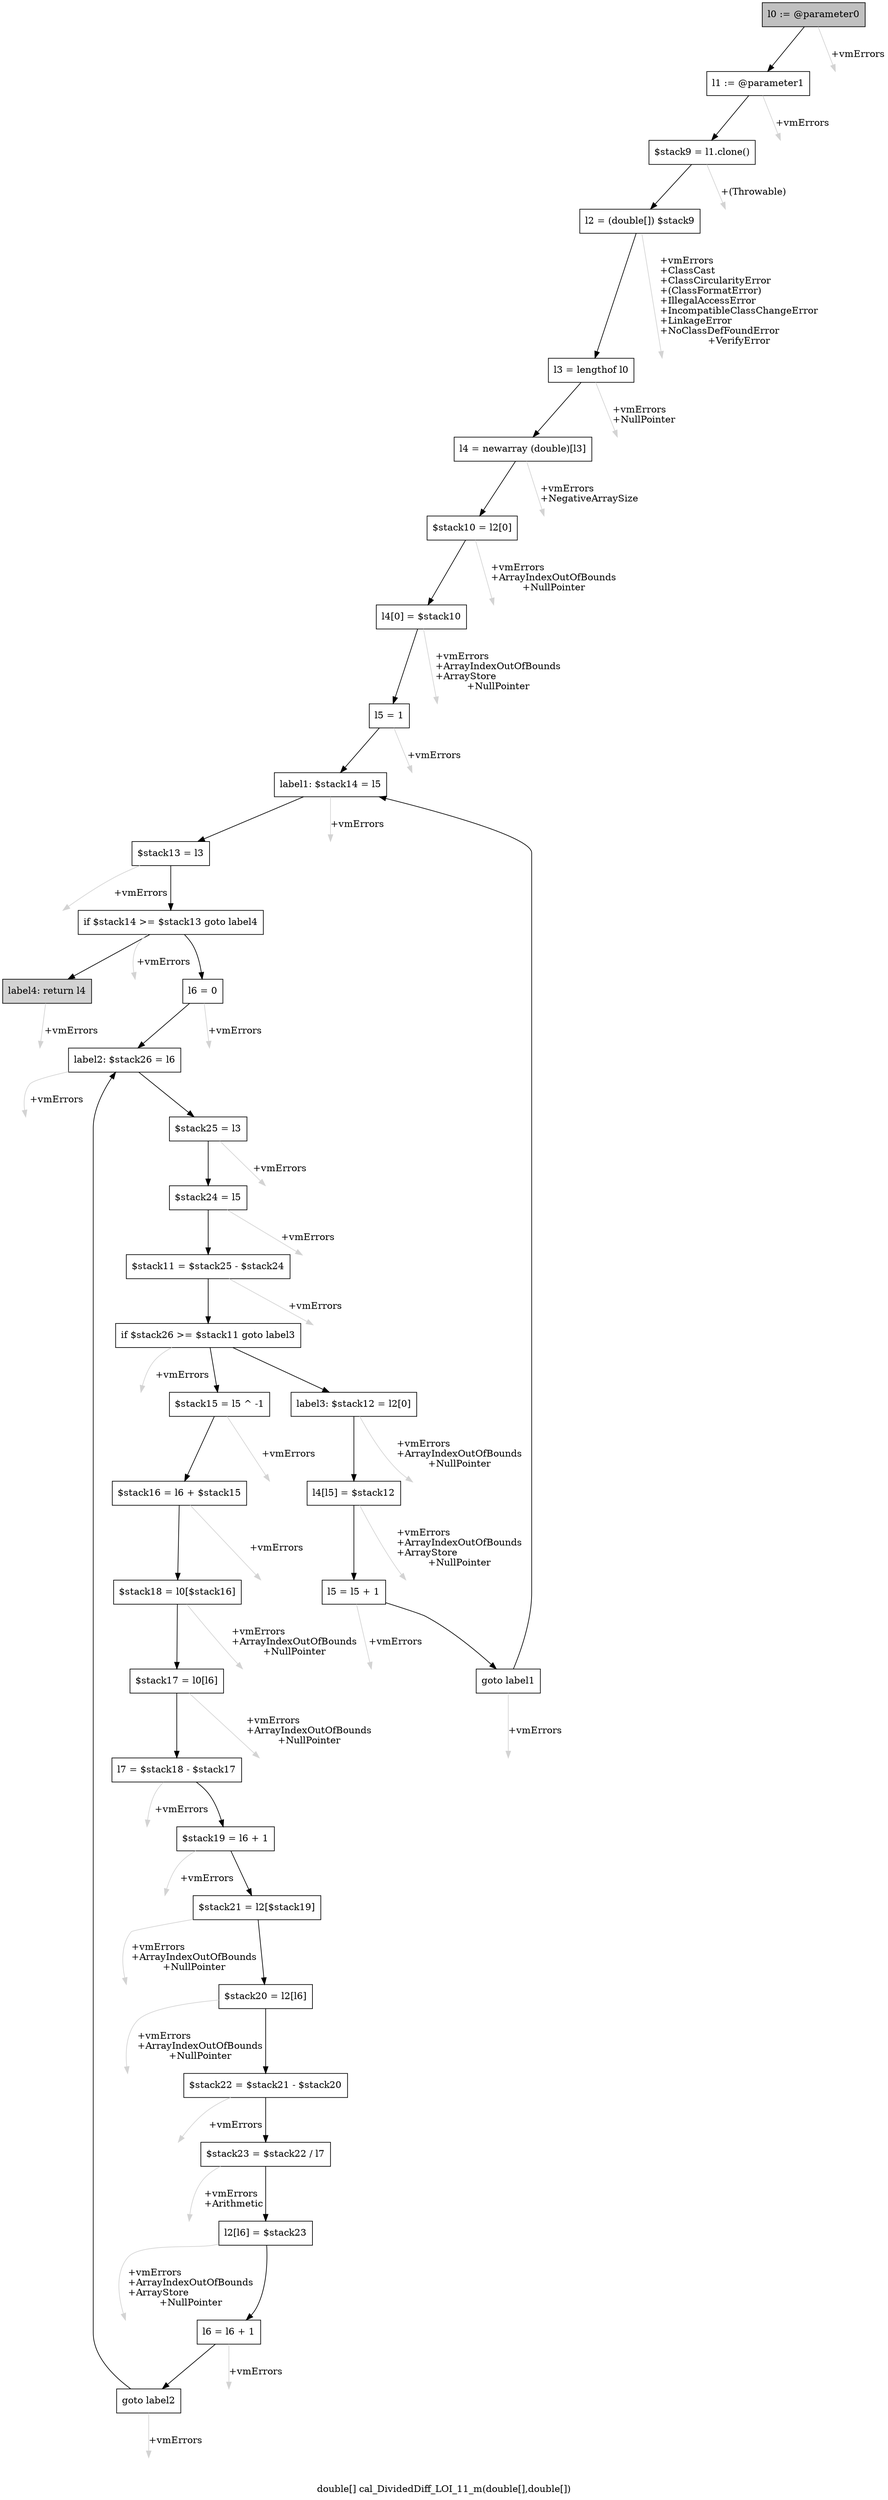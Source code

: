 digraph "double[] cal_DividedDiff_LOI_11_m(double[],double[])" {
    label="double[] cal_DividedDiff_LOI_11_m(double[],double[])";
    node [shape=box];
    "0" [style=filled,fillcolor=gray,label="l0 := @parameter0",];
    "1" [label="l1 := @parameter1",];
    "0"->"1" [color=black,];
    "36" [style=invis,label="Esc",];
    "0"->"36" [color=lightgray,label="\l+vmErrors",];
    "2" [label="$stack9 = l1.clone()",];
    "1"->"2" [color=black,];
    "37" [style=invis,label="Esc",];
    "1"->"37" [color=lightgray,label="\l+vmErrors",];
    "3" [label="l2 = (double[]) $stack9",];
    "2"->"3" [color=black,];
    "38" [style=invis,label="Esc",];
    "2"->"38" [color=lightgray,label="\l+(Throwable)",];
    "4" [label="l3 = lengthof l0",];
    "3"->"4" [color=black,];
    "39" [style=invis,label="Esc",];
    "3"->"39" [color=lightgray,label="\l+vmErrors\l+ClassCast\l+ClassCircularityError\l+(ClassFormatError)\l+IllegalAccessError\l+IncompatibleClassChangeError\l+LinkageError\l+NoClassDefFoundError\l+VerifyError",];
    "5" [label="l4 = newarray (double)[l3]",];
    "4"->"5" [color=black,];
    "40" [style=invis,label="Esc",];
    "4"->"40" [color=lightgray,label="\l+vmErrors\l+NullPointer",];
    "6" [label="$stack10 = l2[0]",];
    "5"->"6" [color=black,];
    "41" [style=invis,label="Esc",];
    "5"->"41" [color=lightgray,label="\l+vmErrors\l+NegativeArraySize",];
    "7" [label="l4[0] = $stack10",];
    "6"->"7" [color=black,];
    "42" [style=invis,label="Esc",];
    "6"->"42" [color=lightgray,label="\l+vmErrors\l+ArrayIndexOutOfBounds\l+NullPointer",];
    "8" [label="l5 = 1",];
    "7"->"8" [color=black,];
    "43" [style=invis,label="Esc",];
    "7"->"43" [color=lightgray,label="\l+vmErrors\l+ArrayIndexOutOfBounds\l+ArrayStore\l+NullPointer",];
    "9" [label="label1: $stack14 = l5",];
    "8"->"9" [color=black,];
    "44" [style=invis,label="Esc",];
    "8"->"44" [color=lightgray,label="\l+vmErrors",];
    "10" [label="$stack13 = l3",];
    "9"->"10" [color=black,];
    "45" [style=invis,label="Esc",];
    "9"->"45" [color=lightgray,label="\l+vmErrors",];
    "11" [label="if $stack14 >= $stack13 goto label4",];
    "10"->"11" [color=black,];
    "46" [style=invis,label="Esc",];
    "10"->"46" [color=lightgray,label="\l+vmErrors",];
    "12" [label="l6 = 0",];
    "11"->"12" [color=black,];
    "35" [style=filled,fillcolor=lightgray,label="label4: return l4",];
    "11"->"35" [color=black,];
    "47" [style=invis,label="Esc",];
    "11"->"47" [color=lightgray,label="\l+vmErrors",];
    "13" [label="label2: $stack26 = l6",];
    "12"->"13" [color=black,];
    "48" [style=invis,label="Esc",];
    "12"->"48" [color=lightgray,label="\l+vmErrors",];
    "14" [label="$stack25 = l3",];
    "13"->"14" [color=black,];
    "49" [style=invis,label="Esc",];
    "13"->"49" [color=lightgray,label="\l+vmErrors",];
    "15" [label="$stack24 = l5",];
    "14"->"15" [color=black,];
    "50" [style=invis,label="Esc",];
    "14"->"50" [color=lightgray,label="\l+vmErrors",];
    "16" [label="$stack11 = $stack25 - $stack24",];
    "15"->"16" [color=black,];
    "51" [style=invis,label="Esc",];
    "15"->"51" [color=lightgray,label="\l+vmErrors",];
    "17" [label="if $stack26 >= $stack11 goto label3",];
    "16"->"17" [color=black,];
    "52" [style=invis,label="Esc",];
    "16"->"52" [color=lightgray,label="\l+vmErrors",];
    "18" [label="$stack15 = l5 ^ -1",];
    "17"->"18" [color=black,];
    "31" [label="label3: $stack12 = l2[0]",];
    "17"->"31" [color=black,];
    "53" [style=invis,label="Esc",];
    "17"->"53" [color=lightgray,label="\l+vmErrors",];
    "19" [label="$stack16 = l6 + $stack15",];
    "18"->"19" [color=black,];
    "54" [style=invis,label="Esc",];
    "18"->"54" [color=lightgray,label="\l+vmErrors",];
    "20" [label="$stack18 = l0[$stack16]",];
    "19"->"20" [color=black,];
    "55" [style=invis,label="Esc",];
    "19"->"55" [color=lightgray,label="\l+vmErrors",];
    "21" [label="$stack17 = l0[l6]",];
    "20"->"21" [color=black,];
    "56" [style=invis,label="Esc",];
    "20"->"56" [color=lightgray,label="\l+vmErrors\l+ArrayIndexOutOfBounds\l+NullPointer",];
    "22" [label="l7 = $stack18 - $stack17",];
    "21"->"22" [color=black,];
    "57" [style=invis,label="Esc",];
    "21"->"57" [color=lightgray,label="\l+vmErrors\l+ArrayIndexOutOfBounds\l+NullPointer",];
    "23" [label="$stack19 = l6 + 1",];
    "22"->"23" [color=black,];
    "58" [style=invis,label="Esc",];
    "22"->"58" [color=lightgray,label="\l+vmErrors",];
    "24" [label="$stack21 = l2[$stack19]",];
    "23"->"24" [color=black,];
    "59" [style=invis,label="Esc",];
    "23"->"59" [color=lightgray,label="\l+vmErrors",];
    "25" [label="$stack20 = l2[l6]",];
    "24"->"25" [color=black,];
    "60" [style=invis,label="Esc",];
    "24"->"60" [color=lightgray,label="\l+vmErrors\l+ArrayIndexOutOfBounds\l+NullPointer",];
    "26" [label="$stack22 = $stack21 - $stack20",];
    "25"->"26" [color=black,];
    "61" [style=invis,label="Esc",];
    "25"->"61" [color=lightgray,label="\l+vmErrors\l+ArrayIndexOutOfBounds\l+NullPointer",];
    "27" [label="$stack23 = $stack22 / l7",];
    "26"->"27" [color=black,];
    "62" [style=invis,label="Esc",];
    "26"->"62" [color=lightgray,label="\l+vmErrors",];
    "28" [label="l2[l6] = $stack23",];
    "27"->"28" [color=black,];
    "63" [style=invis,label="Esc",];
    "27"->"63" [color=lightgray,label="\l+vmErrors\l+Arithmetic",];
    "29" [label="l6 = l6 + 1",];
    "28"->"29" [color=black,];
    "64" [style=invis,label="Esc",];
    "28"->"64" [color=lightgray,label="\l+vmErrors\l+ArrayIndexOutOfBounds\l+ArrayStore\l+NullPointer",];
    "30" [label="goto label2",];
    "29"->"30" [color=black,];
    "65" [style=invis,label="Esc",];
    "29"->"65" [color=lightgray,label="\l+vmErrors",];
    "30"->"13" [color=black,];
    "66" [style=invis,label="Esc",];
    "30"->"66" [color=lightgray,label="\l+vmErrors",];
    "32" [label="l4[l5] = $stack12",];
    "31"->"32" [color=black,];
    "67" [style=invis,label="Esc",];
    "31"->"67" [color=lightgray,label="\l+vmErrors\l+ArrayIndexOutOfBounds\l+NullPointer",];
    "33" [label="l5 = l5 + 1",];
    "32"->"33" [color=black,];
    "68" [style=invis,label="Esc",];
    "32"->"68" [color=lightgray,label="\l+vmErrors\l+ArrayIndexOutOfBounds\l+ArrayStore\l+NullPointer",];
    "34" [label="goto label1",];
    "33"->"34" [color=black,];
    "69" [style=invis,label="Esc",];
    "33"->"69" [color=lightgray,label="\l+vmErrors",];
    "34"->"9" [color=black,];
    "70" [style=invis,label="Esc",];
    "34"->"70" [color=lightgray,label="\l+vmErrors",];
    "71" [style=invis,label="Esc",];
    "35"->"71" [color=lightgray,label="\l+vmErrors",];
}
